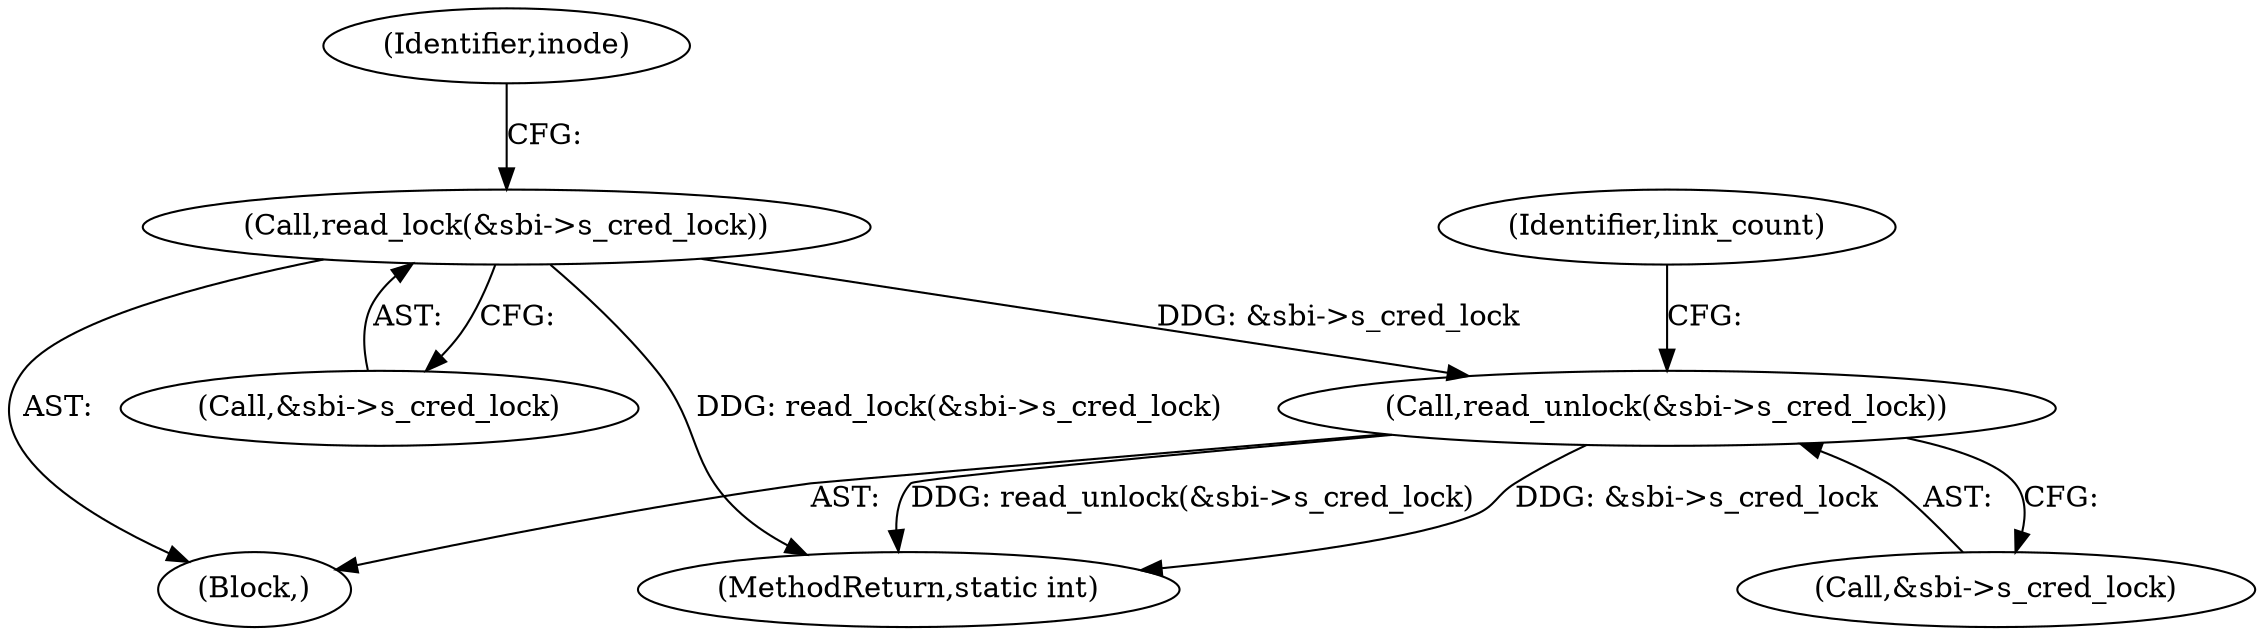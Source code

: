 digraph "0_linux_23b133bdc452aa441fcb9b82cbf6dd05cfd342d0@API" {
"1000702" [label="(Call,read_unlock(&sbi->s_cred_lock))"];
"1000572" [label="(Call,read_lock(&sbi->s_cred_lock))"];
"1000572" [label="(Call,read_lock(&sbi->s_cred_lock))"];
"1000702" [label="(Call,read_unlock(&sbi->s_cred_lock))"];
"1000111" [label="(Block,)"];
"1000573" [label="(Call,&sbi->s_cred_lock)"];
"1000708" [label="(Identifier,link_count)"];
"1000703" [label="(Call,&sbi->s_cred_lock)"];
"1001231" [label="(MethodReturn,static int)"];
"1000578" [label="(Identifier,inode)"];
"1000702" -> "1000111"  [label="AST: "];
"1000702" -> "1000703"  [label="CFG: "];
"1000703" -> "1000702"  [label="AST: "];
"1000708" -> "1000702"  [label="CFG: "];
"1000702" -> "1001231"  [label="DDG: read_unlock(&sbi->s_cred_lock)"];
"1000702" -> "1001231"  [label="DDG: &sbi->s_cred_lock"];
"1000572" -> "1000702"  [label="DDG: &sbi->s_cred_lock"];
"1000572" -> "1000111"  [label="AST: "];
"1000572" -> "1000573"  [label="CFG: "];
"1000573" -> "1000572"  [label="AST: "];
"1000578" -> "1000572"  [label="CFG: "];
"1000572" -> "1001231"  [label="DDG: read_lock(&sbi->s_cred_lock)"];
}
